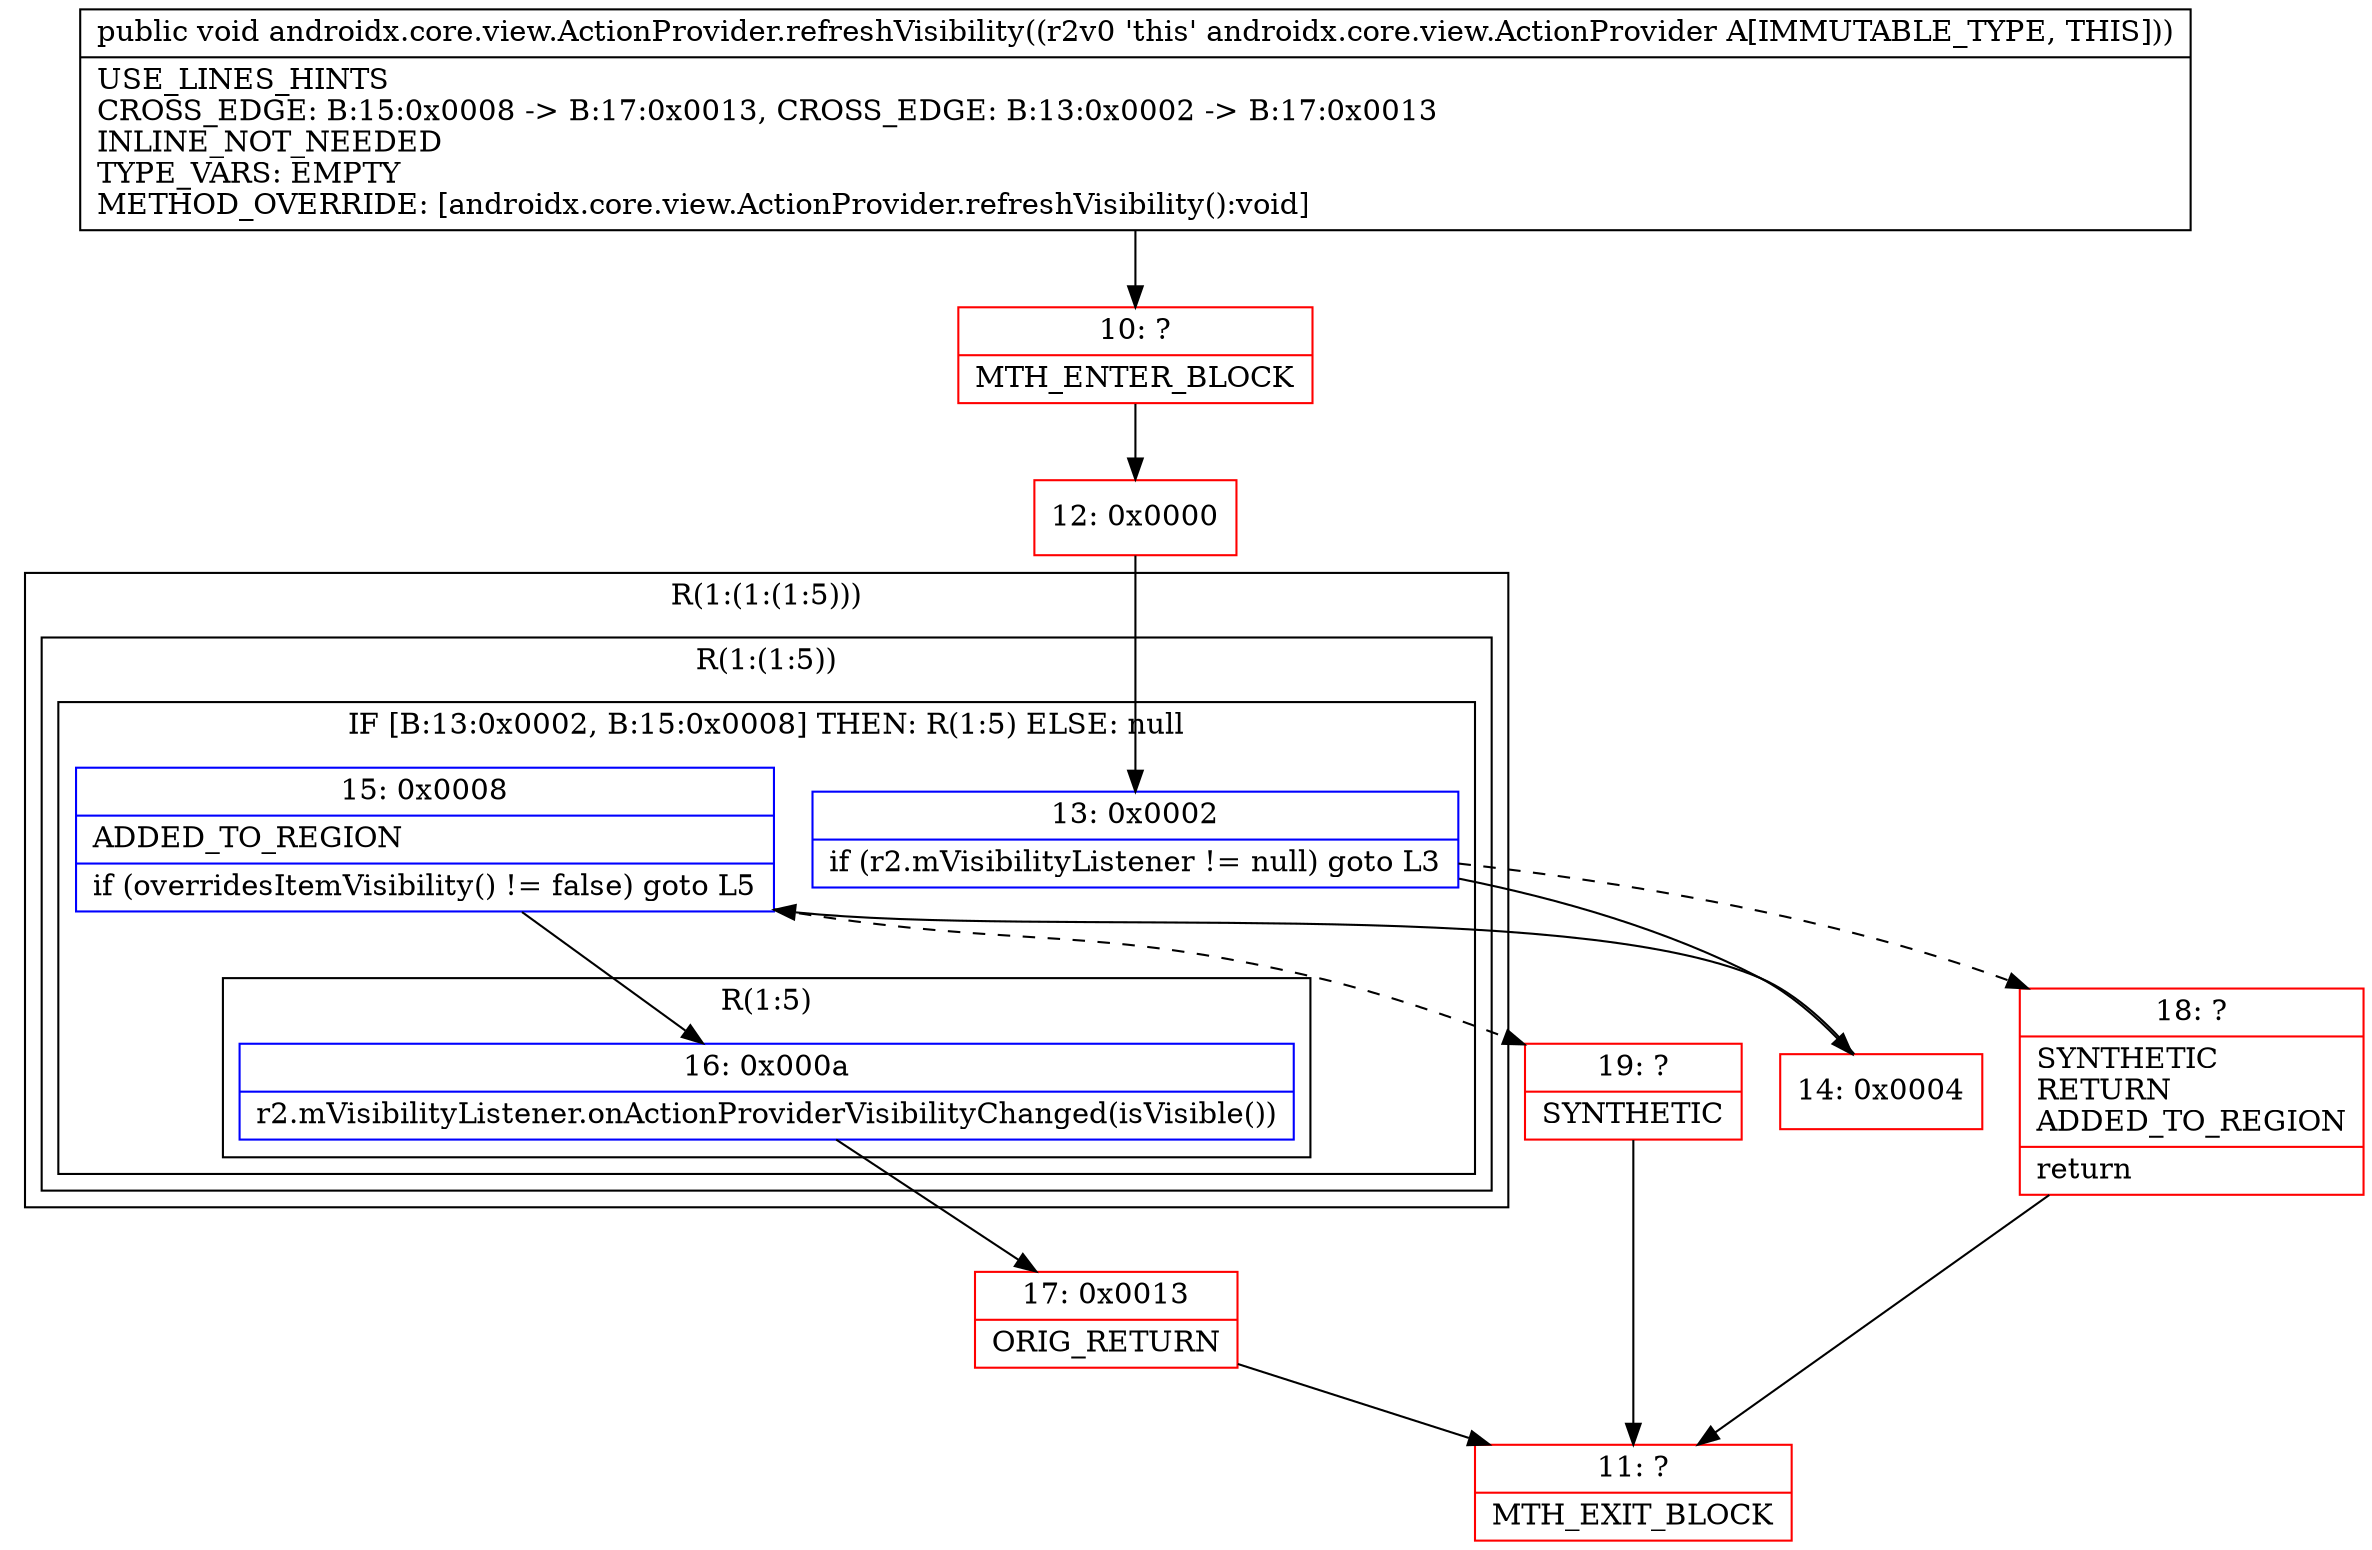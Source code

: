 digraph "CFG forandroidx.core.view.ActionProvider.refreshVisibility()V" {
subgraph cluster_Region_1236799472 {
label = "R(1:(1:(1:5)))";
node [shape=record,color=blue];
subgraph cluster_Region_1280460844 {
label = "R(1:(1:5))";
node [shape=record,color=blue];
subgraph cluster_IfRegion_1419238314 {
label = "IF [B:13:0x0002, B:15:0x0008] THEN: R(1:5) ELSE: null";
node [shape=record,color=blue];
Node_13 [shape=record,label="{13\:\ 0x0002|if (r2.mVisibilityListener != null) goto L3\l}"];
Node_15 [shape=record,label="{15\:\ 0x0008|ADDED_TO_REGION\l|if (overridesItemVisibility() != false) goto L5\l}"];
subgraph cluster_Region_2009025283 {
label = "R(1:5)";
node [shape=record,color=blue];
Node_16 [shape=record,label="{16\:\ 0x000a|r2.mVisibilityListener.onActionProviderVisibilityChanged(isVisible())\l}"];
}
}
}
}
Node_10 [shape=record,color=red,label="{10\:\ ?|MTH_ENTER_BLOCK\l}"];
Node_12 [shape=record,color=red,label="{12\:\ 0x0000}"];
Node_14 [shape=record,color=red,label="{14\:\ 0x0004}"];
Node_17 [shape=record,color=red,label="{17\:\ 0x0013|ORIG_RETURN\l}"];
Node_11 [shape=record,color=red,label="{11\:\ ?|MTH_EXIT_BLOCK\l}"];
Node_19 [shape=record,color=red,label="{19\:\ ?|SYNTHETIC\l}"];
Node_18 [shape=record,color=red,label="{18\:\ ?|SYNTHETIC\lRETURN\lADDED_TO_REGION\l|return\l}"];
MethodNode[shape=record,label="{public void androidx.core.view.ActionProvider.refreshVisibility((r2v0 'this' androidx.core.view.ActionProvider A[IMMUTABLE_TYPE, THIS]))  | USE_LINES_HINTS\lCROSS_EDGE: B:15:0x0008 \-\> B:17:0x0013, CROSS_EDGE: B:13:0x0002 \-\> B:17:0x0013\lINLINE_NOT_NEEDED\lTYPE_VARS: EMPTY\lMETHOD_OVERRIDE: [androidx.core.view.ActionProvider.refreshVisibility():void]\l}"];
MethodNode -> Node_10;Node_13 -> Node_14;
Node_13 -> Node_18[style=dashed];
Node_15 -> Node_16;
Node_15 -> Node_19[style=dashed];
Node_16 -> Node_17;
Node_10 -> Node_12;
Node_12 -> Node_13;
Node_14 -> Node_15;
Node_17 -> Node_11;
Node_19 -> Node_11;
Node_18 -> Node_11;
}

